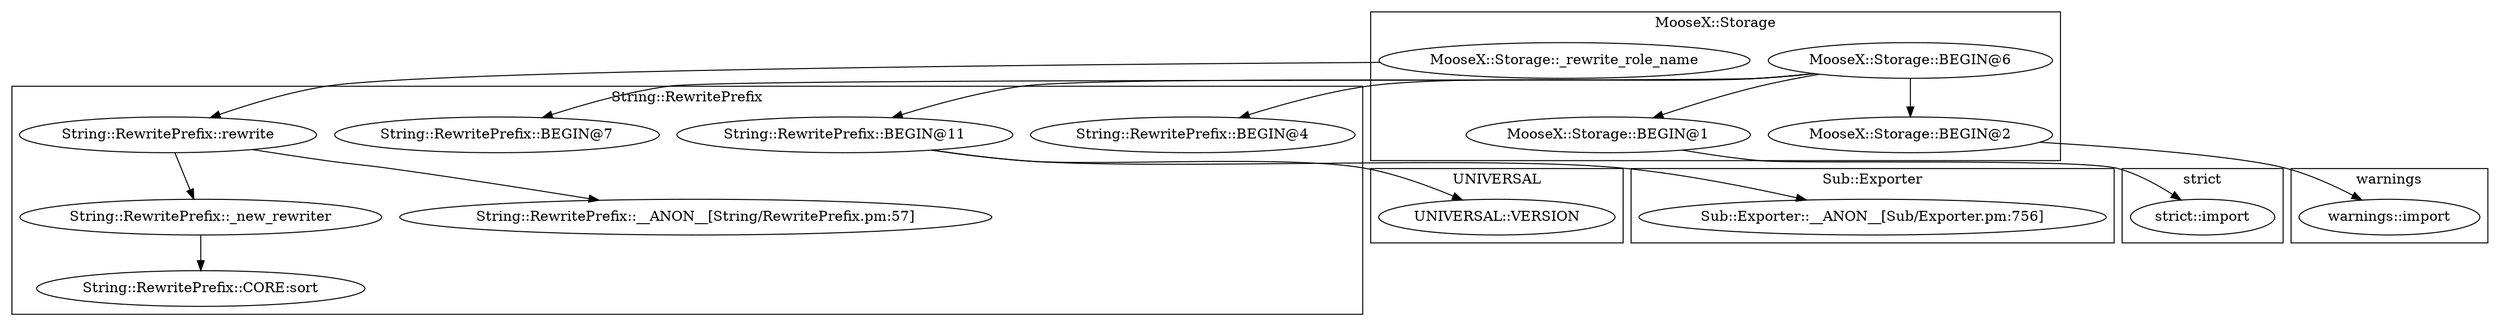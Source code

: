 digraph {
graph [overlap=false]
subgraph cluster_warnings {
	label="warnings";
	"warnings::import";
}
subgraph cluster_UNIVERSAL {
	label="UNIVERSAL";
	"UNIVERSAL::VERSION";
}
subgraph cluster_String_RewritePrefix {
	label="String::RewritePrefix";
	"String::RewritePrefix::CORE:sort";
	"String::RewritePrefix::BEGIN@4";
	"String::RewritePrefix::rewrite";
	"String::RewritePrefix::_new_rewriter";
	"String::RewritePrefix::BEGIN@11";
	"String::RewritePrefix::__ANON__[String/RewritePrefix.pm:57]";
	"String::RewritePrefix::BEGIN@7";
}
subgraph cluster_Sub_Exporter {
	label="Sub::Exporter";
	"Sub::Exporter::__ANON__[Sub/Exporter.pm:756]";
}
subgraph cluster_strict {
	label="strict";
	"strict::import";
}
subgraph cluster_MooseX_Storage {
	label="MooseX::Storage";
	"MooseX::Storage::BEGIN@1";
	"MooseX::Storage::BEGIN@2";
	"MooseX::Storage::_rewrite_role_name";
	"MooseX::Storage::BEGIN@6";
}
"String::RewritePrefix::BEGIN@11" -> "Sub::Exporter::__ANON__[Sub/Exporter.pm:756]";
"String::RewritePrefix::rewrite" -> "String::RewritePrefix::_new_rewriter";
"String::RewritePrefix::_new_rewriter" -> "String::RewritePrefix::CORE:sort";
"MooseX::Storage::BEGIN@6" -> "String::RewritePrefix::BEGIN@7";
"MooseX::Storage::_rewrite_role_name" -> "String::RewritePrefix::rewrite";
"MooseX::Storage::BEGIN@2" -> "warnings::import";
"String::RewritePrefix::rewrite" -> "String::RewritePrefix::__ANON__[String/RewritePrefix.pm:57]";
"MooseX::Storage::BEGIN@6" -> "String::RewritePrefix::BEGIN@11";
"String::RewritePrefix::BEGIN@11" -> "UNIVERSAL::VERSION";
"MooseX::Storage::BEGIN@1" -> "strict::import";
"MooseX::Storage::BEGIN@6" -> "String::RewritePrefix::BEGIN@4";
"MooseX::Storage::BEGIN@6" -> "MooseX::Storage::BEGIN@2";
"MooseX::Storage::BEGIN@6" -> "MooseX::Storage::BEGIN@1";
}
